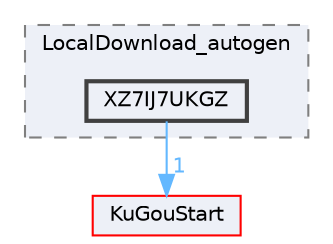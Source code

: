 digraph "XZ7IJ7UKGZ"
{
 // LATEX_PDF_SIZE
  bgcolor="transparent";
  edge [fontname=Helvetica,fontsize=10,labelfontname=Helvetica,labelfontsize=10];
  node [fontname=Helvetica,fontsize=10,shape=box,height=0.2,width=0.4];
  compound=true
  subgraph clusterdir_f7d0f5c75cf81e630c3a06431dee84f8 {
    graph [ bgcolor="#edf0f7", pencolor="grey50", label="LocalDownload_autogen", fontname=Helvetica,fontsize=10 style="filled,dashed", URL="dir_f7d0f5c75cf81e630c3a06431dee84f8.html",tooltip=""]
  dir_f200b46f550a39a26cd600961660ef24 [label="XZ7IJ7UKGZ", fillcolor="#edf0f7", color="grey25", style="filled,bold", URL="dir_f200b46f550a39a26cd600961660ef24.html",tooltip=""];
  }
  dir_e60601b218beddc6af0778ac41ea9cb2 [label="KuGouStart", fillcolor="#edf0f7", color="red", style="filled", URL="dir_e60601b218beddc6af0778ac41ea9cb2.html",tooltip=""];
  dir_f200b46f550a39a26cd600961660ef24->dir_e60601b218beddc6af0778ac41ea9cb2 [headlabel="1", labeldistance=1.5 headhref="dir_000375_000172.html" href="dir_000375_000172.html" color="steelblue1" fontcolor="steelblue1"];
}
